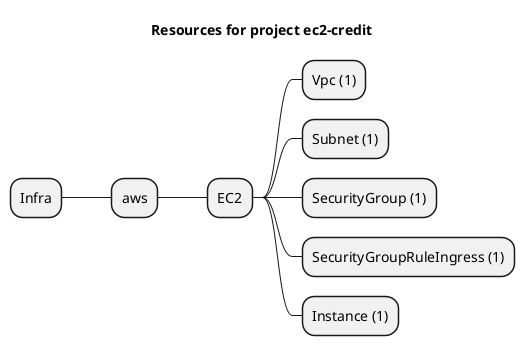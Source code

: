 @startmindmap
title Resources for project ec2-credit
skinparam monochrome true
+ Infra
++ aws
+++ EC2
++++ Vpc (1)
++++ Subnet (1)
++++ SecurityGroup (1)
++++ SecurityGroupRuleIngress (1)
++++ Instance (1)
@endmindmap